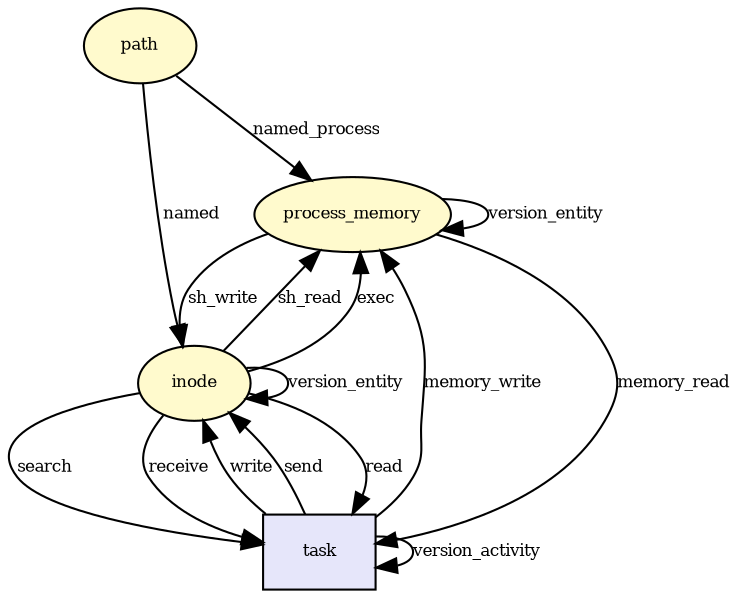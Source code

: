 digraph RGL__DirectedAdjacencyGraph {path[fontsize = 8,label = "path",shape = ellipse, fillcolor="#fffacd", style = filled]

process_memory[fontsize = 8,label = "process_memory",shape = ellipse, fillcolor="#fffacd", style = filled]

path -> process_memory[fontsize = 8,label = "named_process"]

inode[fontsize = 8,label = "inode",shape = ellipse, fillcolor="#fffacd", style = filled]

path -> inode[fontsize = 8,label = "named"]

task[fontsize = 8,label = "task",shape = rectangle, fillcolor="#e6e6fa", style = filled]

process_memory -> task[fontsize = 8,label = "memory_read"]

task -> inode[fontsize = 8,label = "write"]

task -> task[fontsize = 8,label = "version_activity"]

inode -> inode[fontsize = 8,label = "version_entity"]

inode -> process_memory[fontsize = 8,label = "sh_read"]

process_memory -> process_memory[fontsize = 8,label = "version_entity"]

inode -> task[fontsize = 8,label = "read"]

task -> process_memory[fontsize = 8,label = "memory_write"]

process_memory -> inode[fontsize = 8,label = "sh_write"]

inode -> task[fontsize = 8,label = "search"]

task -> inode[fontsize = 8,label = "send"]

inode -> task[fontsize = 8,label = "receive"]

inode -> process_memory[fontsize = 8,label = "exec"]

}